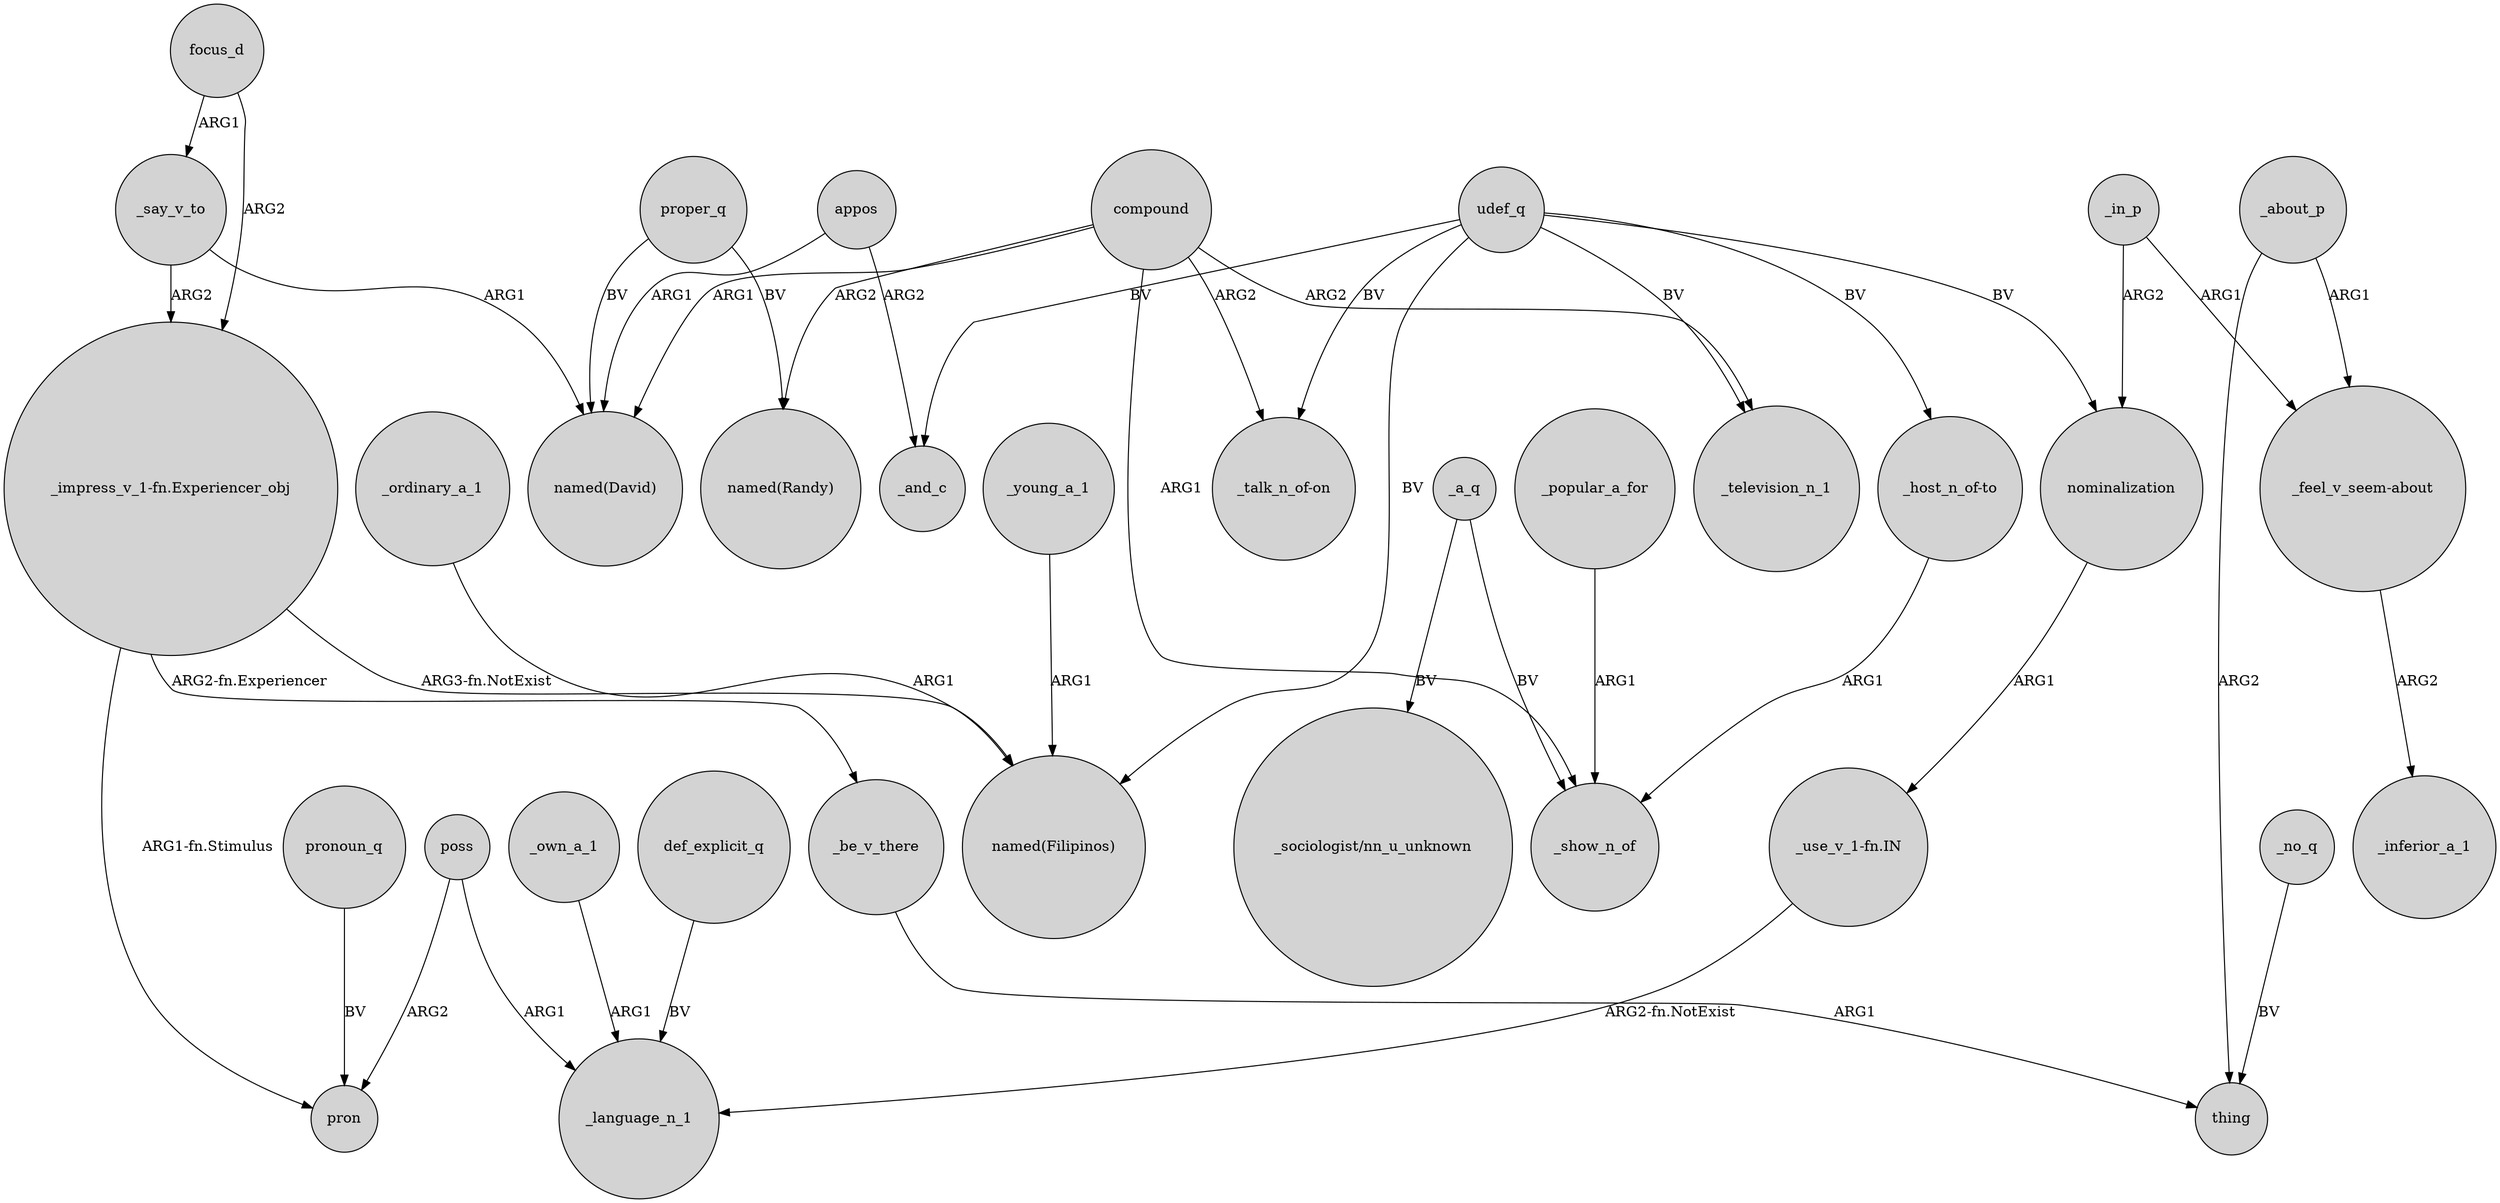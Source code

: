 digraph {
	node [shape=circle style=filled]
	appos -> "named(David)" [label=ARG1]
	udef_q -> "named(Filipinos)" [label=BV]
	poss -> pron [label=ARG2]
	udef_q -> _television_n_1 [label=BV]
	"_impress_v_1-fn.Experiencer_obj" -> pron [label="ARG1-fn.Stimulus"]
	_be_v_there -> thing [label=ARG1]
	_about_p -> "_feel_v_seem-about" [label=ARG1]
	_say_v_to -> "named(David)" [label=ARG1]
	_say_v_to -> "_impress_v_1-fn.Experiencer_obj" [label=ARG2]
	compound -> "named(Randy)" [label=ARG2]
	_own_a_1 -> _language_n_1 [label=ARG1]
	_young_a_1 -> "named(Filipinos)" [label=ARG1]
	_a_q -> _show_n_of [label=BV]
	"_feel_v_seem-about" -> _inferior_a_1 [label=ARG2]
	focus_d -> "_impress_v_1-fn.Experiencer_obj" [label=ARG2]
	def_explicit_q -> _language_n_1 [label=BV]
	pronoun_q -> pron [label=BV]
	_a_q -> "_sociologist/nn_u_unknown" [label=BV]
	poss -> _language_n_1 [label=ARG1]
	"_use_v_1-fn.IN" -> _language_n_1 [label="ARG2-fn.NotExist"]
	"_host_n_of-to" -> _show_n_of [label=ARG1]
	compound -> _show_n_of [label=ARG1]
	appos -> _and_c [label=ARG2]
	udef_q -> "_talk_n_of-on" [label=BV]
	_about_p -> thing [label=ARG2]
	_no_q -> thing [label=BV]
	_in_p -> "_feel_v_seem-about" [label=ARG1]
	udef_q -> nominalization [label=BV]
	compound -> _television_n_1 [label=ARG2]
	"_impress_v_1-fn.Experiencer_obj" -> _be_v_there [label="ARG2-fn.Experiencer"]
	"_impress_v_1-fn.Experiencer_obj" -> "named(Filipinos)" [label="ARG3-fn.NotExist"]
	_popular_a_for -> _show_n_of [label=ARG1]
	_in_p -> nominalization [label=ARG2]
	proper_q -> "named(David)" [label=BV]
	udef_q -> _and_c [label=BV]
	proper_q -> "named(Randy)" [label=BV]
	_ordinary_a_1 -> "named(Filipinos)" [label=ARG1]
	compound -> "_talk_n_of-on" [label=ARG2]
	compound -> "named(David)" [label=ARG1]
	nominalization -> "_use_v_1-fn.IN" [label=ARG1]
	udef_q -> "_host_n_of-to" [label=BV]
	focus_d -> _say_v_to [label=ARG1]
}
